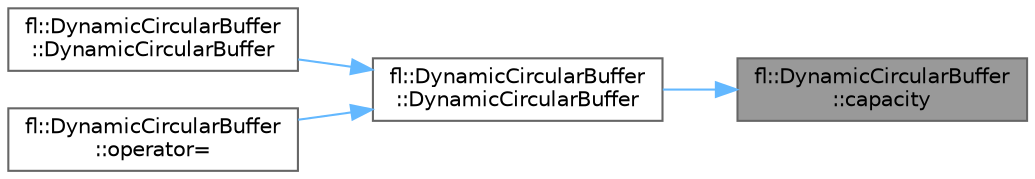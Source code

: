 digraph "fl::DynamicCircularBuffer::capacity"
{
 // INTERACTIVE_SVG=YES
 // LATEX_PDF_SIZE
  bgcolor="transparent";
  edge [fontname=Helvetica,fontsize=10,labelfontname=Helvetica,labelfontsize=10];
  node [fontname=Helvetica,fontsize=10,shape=box,height=0.2,width=0.4];
  rankdir="RL";
  Node1 [id="Node000001",label="fl::DynamicCircularBuffer\l::capacity",height=0.2,width=0.4,color="gray40", fillcolor="grey60", style="filled", fontcolor="black",tooltip=" "];
  Node1 -> Node2 [id="edge1_Node000001_Node000002",dir="back",color="steelblue1",style="solid",tooltip=" "];
  Node2 [id="Node000002",label="fl::DynamicCircularBuffer\l::DynamicCircularBuffer",height=0.2,width=0.4,color="grey40", fillcolor="white", style="filled",URL="$d0/d56/classfl_1_1_dynamic_circular_buffer_adf10e650b56e9c7a7a5a6ef5e142a659.html#adf10e650b56e9c7a7a5a6ef5e142a659",tooltip=" "];
  Node2 -> Node3 [id="edge2_Node000002_Node000003",dir="back",color="steelblue1",style="solid",tooltip=" "];
  Node3 [id="Node000003",label="fl::DynamicCircularBuffer\l::DynamicCircularBuffer",height=0.2,width=0.4,color="grey40", fillcolor="white", style="filled",URL="$d0/d56/classfl_1_1_dynamic_circular_buffer_a3c76568c8e2fd3f81adabecfa1c873be.html#a3c76568c8e2fd3f81adabecfa1c873be",tooltip=" "];
  Node2 -> Node4 [id="edge3_Node000002_Node000004",dir="back",color="steelblue1",style="solid",tooltip=" "];
  Node4 [id="Node000004",label="fl::DynamicCircularBuffer\l::operator=",height=0.2,width=0.4,color="grey40", fillcolor="white", style="filled",URL="$d0/d56/classfl_1_1_dynamic_circular_buffer_a2a9325329c4eabb4f976a79b13d39b29.html#a2a9325329c4eabb4f976a79b13d39b29",tooltip=" "];
}
